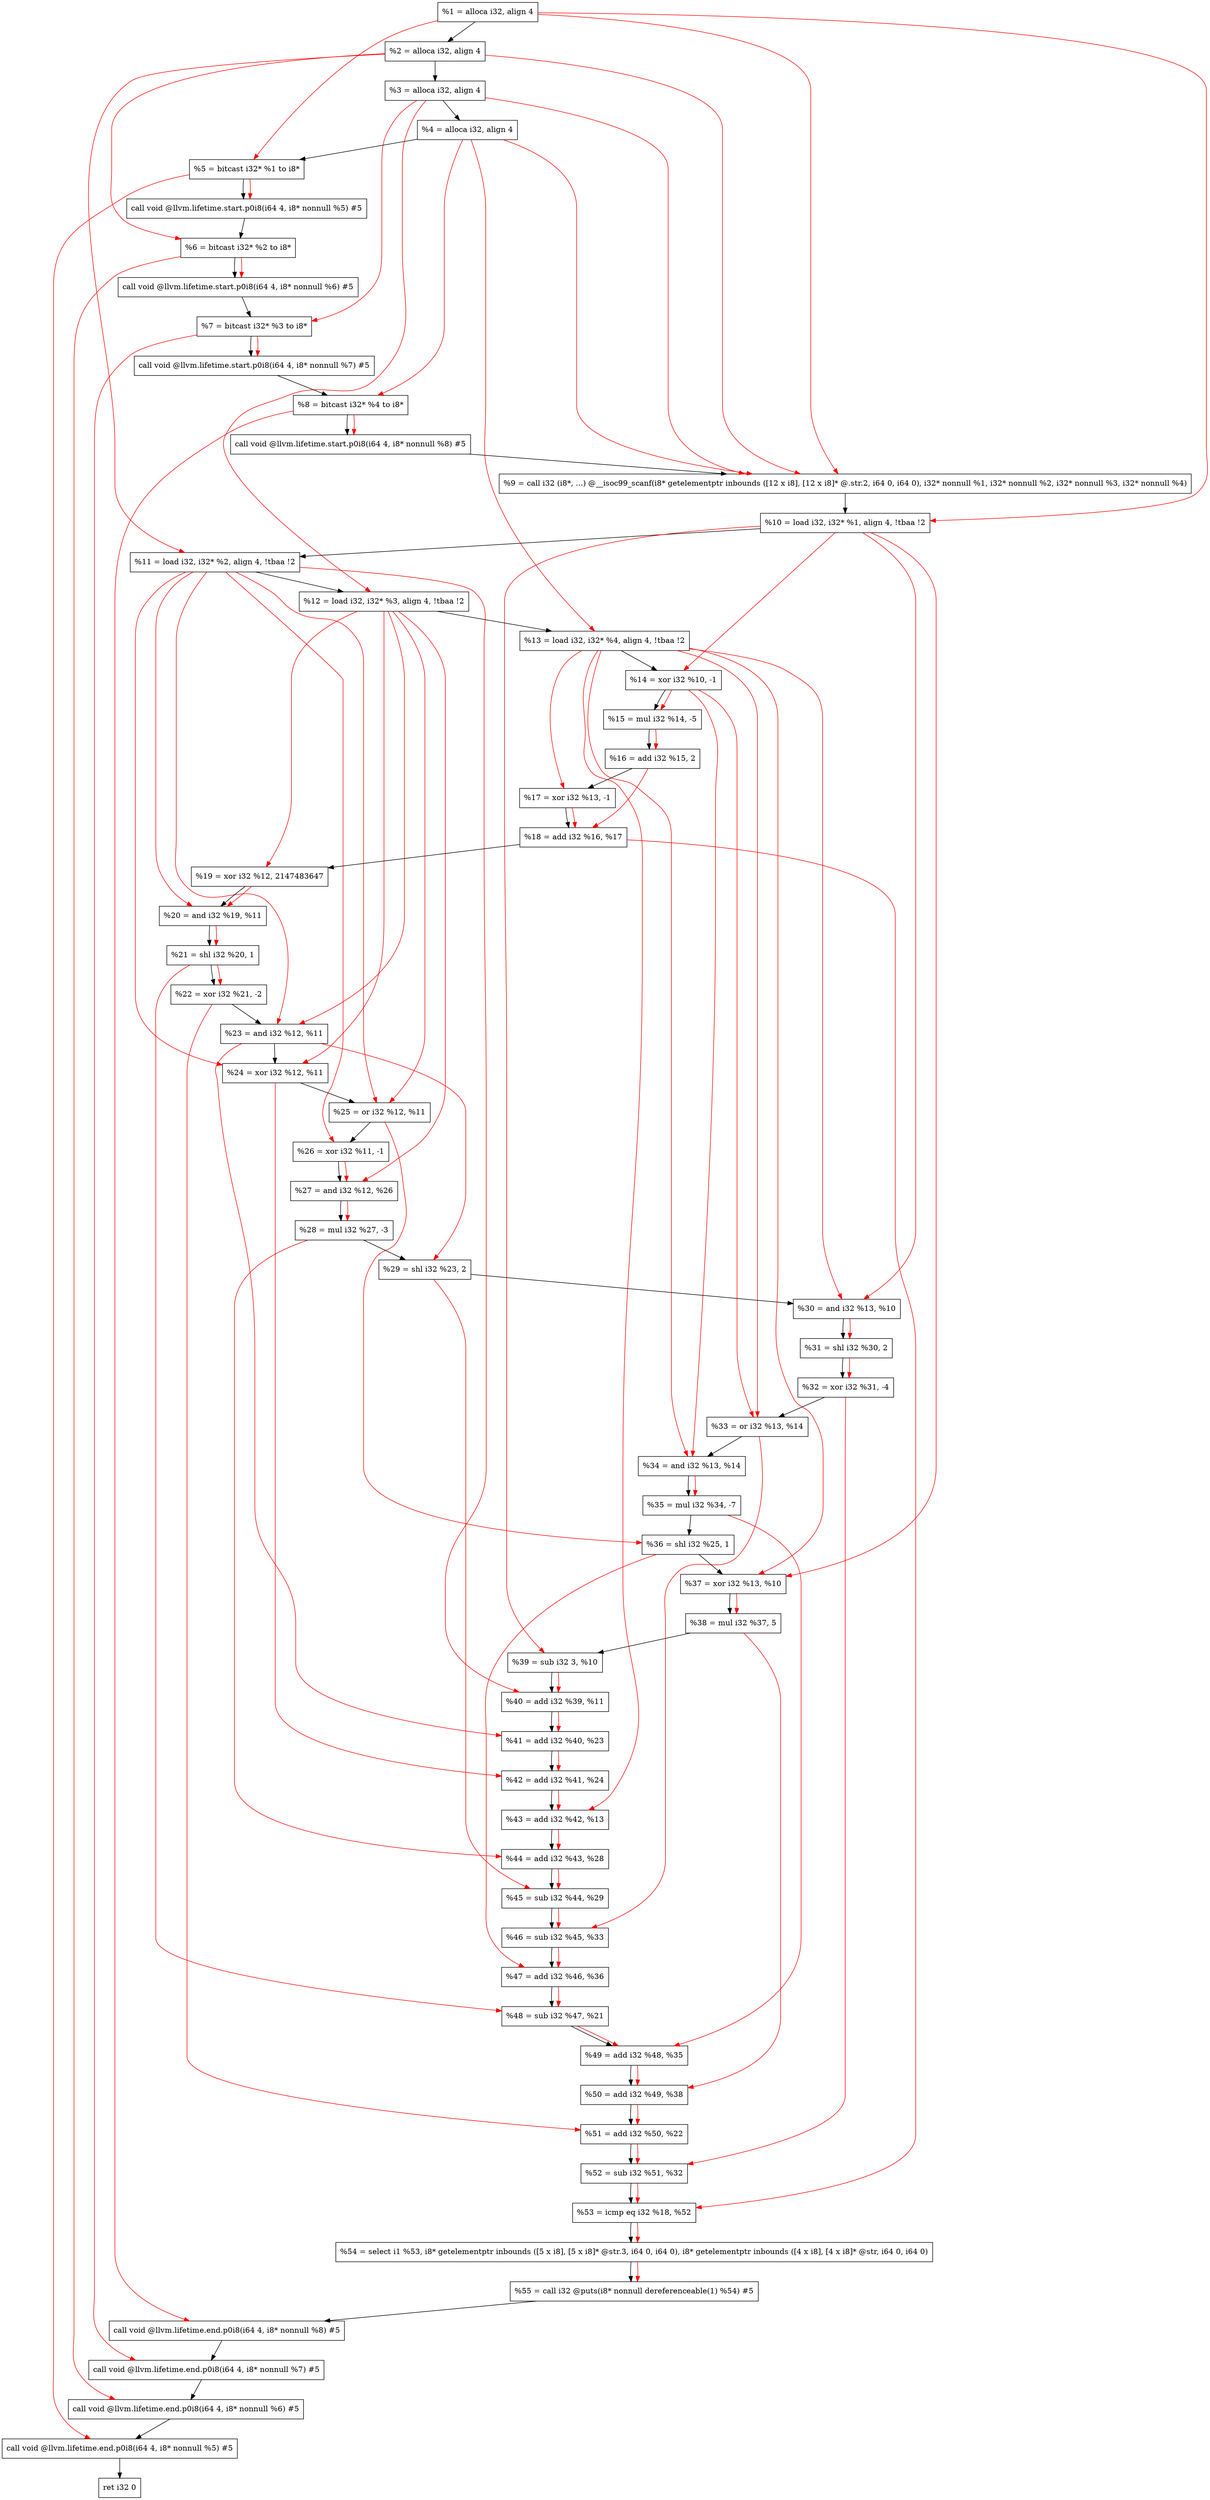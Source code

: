 digraph "DFG for'main' function" {
	Node0x1b67d38[shape=record, label="  %1 = alloca i32, align 4"];
	Node0x1b67db8[shape=record, label="  %2 = alloca i32, align 4"];
	Node0x1b67e48[shape=record, label="  %3 = alloca i32, align 4"];
	Node0x1b67ea8[shape=record, label="  %4 = alloca i32, align 4"];
	Node0x1b67f58[shape=record, label="  %5 = bitcast i32* %1 to i8*"];
	Node0x1b68388[shape=record, label="  call void @llvm.lifetime.start.p0i8(i64 4, i8* nonnull %5) #5"];
	Node0x1b68468[shape=record, label="  %6 = bitcast i32* %2 to i8*"];
	Node0x1b68568[shape=record, label="  call void @llvm.lifetime.start.p0i8(i64 4, i8* nonnull %6) #5"];
	Node0x1b68628[shape=record, label="  %7 = bitcast i32* %3 to i8*"];
	Node0x1b686d8[shape=record, label="  call void @llvm.lifetime.start.p0i8(i64 4, i8* nonnull %7) #5"];
	Node0x1b68798[shape=record, label="  %8 = bitcast i32* %4 to i8*"];
	Node0x1b68848[shape=record, label="  call void @llvm.lifetime.start.p0i8(i64 4, i8* nonnull %8) #5"];
	Node0x1b62b60[shape=record, label="  %9 = call i32 (i8*, ...) @__isoc99_scanf(i8* getelementptr inbounds ([12 x i8], [12 x i8]* @.str.2, i64 0, i64 0), i32* nonnull %1, i32* nonnull %2, i32* nonnull %3, i32* nonnull %4)"];
	Node0x1b68a48[shape=record, label="  %10 = load i32, i32* %1, align 4, !tbaa !2"];
	Node0x1b699b8[shape=record, label="  %11 = load i32, i32* %2, align 4, !tbaa !2"];
	Node0x1b6a028[shape=record, label="  %12 = load i32, i32* %3, align 4, !tbaa !2"];
	Node0x1b6a088[shape=record, label="  %13 = load i32, i32* %4, align 4, !tbaa !2"];
	Node0x1b6a100[shape=record, label="  %14 = xor i32 %10, -1"];
	Node0x1b6a170[shape=record, label="  %15 = mul i32 %14, -5"];
	Node0x1b6a1e0[shape=record, label="  %16 = add i32 %15, 2"];
	Node0x1b6a250[shape=record, label="  %17 = xor i32 %13, -1"];
	Node0x1b6a2c0[shape=record, label="  %18 = add i32 %16, %17"];
	Node0x1b6a330[shape=record, label="  %19 = xor i32 %12, 2147483647"];
	Node0x1b6a3a0[shape=record, label="  %20 = and i32 %19, %11"];
	Node0x1b6a410[shape=record, label="  %21 = shl i32 %20, 1"];
	Node0x1b6a480[shape=record, label="  %22 = xor i32 %21, -2"];
	Node0x1b6a4f0[shape=record, label="  %23 = and i32 %12, %11"];
	Node0x1b6a560[shape=record, label="  %24 = xor i32 %12, %11"];
	Node0x1b6a5d0[shape=record, label="  %25 = or i32 %12, %11"];
	Node0x1b6a640[shape=record, label="  %26 = xor i32 %11, -1"];
	Node0x1b6a6b0[shape=record, label="  %27 = and i32 %12, %26"];
	Node0x1b6a720[shape=record, label="  %28 = mul i32 %27, -3"];
	Node0x1b6a790[shape=record, label="  %29 = shl i32 %23, 2"];
	Node0x1b6a800[shape=record, label="  %30 = and i32 %13, %10"];
	Node0x1b6a870[shape=record, label="  %31 = shl i32 %30, 2"];
	Node0x1b6a8e0[shape=record, label="  %32 = xor i32 %31, -4"];
	Node0x1b6a950[shape=record, label="  %33 = or i32 %13, %14"];
	Node0x1b6a9c0[shape=record, label="  %34 = and i32 %13, %14"];
	Node0x1b6aa30[shape=record, label="  %35 = mul i32 %34, -7"];
	Node0x1b6aaa0[shape=record, label="  %36 = shl i32 %25, 1"];
	Node0x1b6ab10[shape=record, label="  %37 = xor i32 %13, %10"];
	Node0x1b6ab80[shape=record, label="  %38 = mul i32 %37, 5"];
	Node0x1b6ac20[shape=record, label="  %39 = sub i32 3, %10"];
	Node0x1b6ac90[shape=record, label="  %40 = add i32 %39, %11"];
	Node0x1b6ad00[shape=record, label="  %41 = add i32 %40, %23"];
	Node0x1b6ad70[shape=record, label="  %42 = add i32 %41, %24"];
	Node0x1b6ade0[shape=record, label="  %43 = add i32 %42, %13"];
	Node0x1b6ae50[shape=record, label="  %44 = add i32 %43, %28"];
	Node0x1b6aec0[shape=record, label="  %45 = sub i32 %44, %29"];
	Node0x1b6af30[shape=record, label="  %46 = sub i32 %45, %33"];
	Node0x1b6afa0[shape=record, label="  %47 = add i32 %46, %36"];
	Node0x1b6b010[shape=record, label="  %48 = sub i32 %47, %21"];
	Node0x1b6b080[shape=record, label="  %49 = add i32 %48, %35"];
	Node0x1b6b0f0[shape=record, label="  %50 = add i32 %49, %38"];
	Node0x1b6b160[shape=record, label="  %51 = add i32 %50, %22"];
	Node0x1b6b1d0[shape=record, label="  %52 = sub i32 %51, %32"];
	Node0x1b6b240[shape=record, label="  %53 = icmp eq i32 %18, %52"];
	Node0x1b078b8[shape=record, label="  %54 = select i1 %53, i8* getelementptr inbounds ([5 x i8], [5 x i8]* @str.3, i64 0, i64 0), i8* getelementptr inbounds ([4 x i8], [4 x i8]* @str, i64 0, i64 0)"];
	Node0x1b6b2d0[shape=record, label="  %55 = call i32 @puts(i8* nonnull dereferenceable(1) %54) #5"];
	Node0x1b6b578[shape=record, label="  call void @llvm.lifetime.end.p0i8(i64 4, i8* nonnull %8) #5"];
	Node0x1b6b6d8[shape=record, label="  call void @llvm.lifetime.end.p0i8(i64 4, i8* nonnull %7) #5"];
	Node0x1b6b7e8[shape=record, label="  call void @llvm.lifetime.end.p0i8(i64 4, i8* nonnull %6) #5"];
	Node0x1b6b8f8[shape=record, label="  call void @llvm.lifetime.end.p0i8(i64 4, i8* nonnull %5) #5"];
	Node0x1b6b9b8[shape=record, label="  ret i32 0"];
	Node0x1b67d38 -> Node0x1b67db8;
	Node0x1b67db8 -> Node0x1b67e48;
	Node0x1b67e48 -> Node0x1b67ea8;
	Node0x1b67ea8 -> Node0x1b67f58;
	Node0x1b67f58 -> Node0x1b68388;
	Node0x1b68388 -> Node0x1b68468;
	Node0x1b68468 -> Node0x1b68568;
	Node0x1b68568 -> Node0x1b68628;
	Node0x1b68628 -> Node0x1b686d8;
	Node0x1b686d8 -> Node0x1b68798;
	Node0x1b68798 -> Node0x1b68848;
	Node0x1b68848 -> Node0x1b62b60;
	Node0x1b62b60 -> Node0x1b68a48;
	Node0x1b68a48 -> Node0x1b699b8;
	Node0x1b699b8 -> Node0x1b6a028;
	Node0x1b6a028 -> Node0x1b6a088;
	Node0x1b6a088 -> Node0x1b6a100;
	Node0x1b6a100 -> Node0x1b6a170;
	Node0x1b6a170 -> Node0x1b6a1e0;
	Node0x1b6a1e0 -> Node0x1b6a250;
	Node0x1b6a250 -> Node0x1b6a2c0;
	Node0x1b6a2c0 -> Node0x1b6a330;
	Node0x1b6a330 -> Node0x1b6a3a0;
	Node0x1b6a3a0 -> Node0x1b6a410;
	Node0x1b6a410 -> Node0x1b6a480;
	Node0x1b6a480 -> Node0x1b6a4f0;
	Node0x1b6a4f0 -> Node0x1b6a560;
	Node0x1b6a560 -> Node0x1b6a5d0;
	Node0x1b6a5d0 -> Node0x1b6a640;
	Node0x1b6a640 -> Node0x1b6a6b0;
	Node0x1b6a6b0 -> Node0x1b6a720;
	Node0x1b6a720 -> Node0x1b6a790;
	Node0x1b6a790 -> Node0x1b6a800;
	Node0x1b6a800 -> Node0x1b6a870;
	Node0x1b6a870 -> Node0x1b6a8e0;
	Node0x1b6a8e0 -> Node0x1b6a950;
	Node0x1b6a950 -> Node0x1b6a9c0;
	Node0x1b6a9c0 -> Node0x1b6aa30;
	Node0x1b6aa30 -> Node0x1b6aaa0;
	Node0x1b6aaa0 -> Node0x1b6ab10;
	Node0x1b6ab10 -> Node0x1b6ab80;
	Node0x1b6ab80 -> Node0x1b6ac20;
	Node0x1b6ac20 -> Node0x1b6ac90;
	Node0x1b6ac90 -> Node0x1b6ad00;
	Node0x1b6ad00 -> Node0x1b6ad70;
	Node0x1b6ad70 -> Node0x1b6ade0;
	Node0x1b6ade0 -> Node0x1b6ae50;
	Node0x1b6ae50 -> Node0x1b6aec0;
	Node0x1b6aec0 -> Node0x1b6af30;
	Node0x1b6af30 -> Node0x1b6afa0;
	Node0x1b6afa0 -> Node0x1b6b010;
	Node0x1b6b010 -> Node0x1b6b080;
	Node0x1b6b080 -> Node0x1b6b0f0;
	Node0x1b6b0f0 -> Node0x1b6b160;
	Node0x1b6b160 -> Node0x1b6b1d0;
	Node0x1b6b1d0 -> Node0x1b6b240;
	Node0x1b6b240 -> Node0x1b078b8;
	Node0x1b078b8 -> Node0x1b6b2d0;
	Node0x1b6b2d0 -> Node0x1b6b578;
	Node0x1b6b578 -> Node0x1b6b6d8;
	Node0x1b6b6d8 -> Node0x1b6b7e8;
	Node0x1b6b7e8 -> Node0x1b6b8f8;
	Node0x1b6b8f8 -> Node0x1b6b9b8;
edge [color=red]
	Node0x1b67d38 -> Node0x1b67f58;
	Node0x1b67f58 -> Node0x1b68388;
	Node0x1b67db8 -> Node0x1b68468;
	Node0x1b68468 -> Node0x1b68568;
	Node0x1b67e48 -> Node0x1b68628;
	Node0x1b68628 -> Node0x1b686d8;
	Node0x1b67ea8 -> Node0x1b68798;
	Node0x1b68798 -> Node0x1b68848;
	Node0x1b67d38 -> Node0x1b62b60;
	Node0x1b67db8 -> Node0x1b62b60;
	Node0x1b67e48 -> Node0x1b62b60;
	Node0x1b67ea8 -> Node0x1b62b60;
	Node0x1b67d38 -> Node0x1b68a48;
	Node0x1b67db8 -> Node0x1b699b8;
	Node0x1b67e48 -> Node0x1b6a028;
	Node0x1b67ea8 -> Node0x1b6a088;
	Node0x1b68a48 -> Node0x1b6a100;
	Node0x1b6a100 -> Node0x1b6a170;
	Node0x1b6a170 -> Node0x1b6a1e0;
	Node0x1b6a088 -> Node0x1b6a250;
	Node0x1b6a1e0 -> Node0x1b6a2c0;
	Node0x1b6a250 -> Node0x1b6a2c0;
	Node0x1b6a028 -> Node0x1b6a330;
	Node0x1b6a330 -> Node0x1b6a3a0;
	Node0x1b699b8 -> Node0x1b6a3a0;
	Node0x1b6a3a0 -> Node0x1b6a410;
	Node0x1b6a410 -> Node0x1b6a480;
	Node0x1b6a028 -> Node0x1b6a4f0;
	Node0x1b699b8 -> Node0x1b6a4f0;
	Node0x1b6a028 -> Node0x1b6a560;
	Node0x1b699b8 -> Node0x1b6a560;
	Node0x1b6a028 -> Node0x1b6a5d0;
	Node0x1b699b8 -> Node0x1b6a5d0;
	Node0x1b699b8 -> Node0x1b6a640;
	Node0x1b6a028 -> Node0x1b6a6b0;
	Node0x1b6a640 -> Node0x1b6a6b0;
	Node0x1b6a6b0 -> Node0x1b6a720;
	Node0x1b6a4f0 -> Node0x1b6a790;
	Node0x1b6a088 -> Node0x1b6a800;
	Node0x1b68a48 -> Node0x1b6a800;
	Node0x1b6a800 -> Node0x1b6a870;
	Node0x1b6a870 -> Node0x1b6a8e0;
	Node0x1b6a088 -> Node0x1b6a950;
	Node0x1b6a100 -> Node0x1b6a950;
	Node0x1b6a088 -> Node0x1b6a9c0;
	Node0x1b6a100 -> Node0x1b6a9c0;
	Node0x1b6a9c0 -> Node0x1b6aa30;
	Node0x1b6a5d0 -> Node0x1b6aaa0;
	Node0x1b6a088 -> Node0x1b6ab10;
	Node0x1b68a48 -> Node0x1b6ab10;
	Node0x1b6ab10 -> Node0x1b6ab80;
	Node0x1b68a48 -> Node0x1b6ac20;
	Node0x1b6ac20 -> Node0x1b6ac90;
	Node0x1b699b8 -> Node0x1b6ac90;
	Node0x1b6ac90 -> Node0x1b6ad00;
	Node0x1b6a4f0 -> Node0x1b6ad00;
	Node0x1b6ad00 -> Node0x1b6ad70;
	Node0x1b6a560 -> Node0x1b6ad70;
	Node0x1b6ad70 -> Node0x1b6ade0;
	Node0x1b6a088 -> Node0x1b6ade0;
	Node0x1b6ade0 -> Node0x1b6ae50;
	Node0x1b6a720 -> Node0x1b6ae50;
	Node0x1b6ae50 -> Node0x1b6aec0;
	Node0x1b6a790 -> Node0x1b6aec0;
	Node0x1b6aec0 -> Node0x1b6af30;
	Node0x1b6a950 -> Node0x1b6af30;
	Node0x1b6af30 -> Node0x1b6afa0;
	Node0x1b6aaa0 -> Node0x1b6afa0;
	Node0x1b6afa0 -> Node0x1b6b010;
	Node0x1b6a410 -> Node0x1b6b010;
	Node0x1b6b010 -> Node0x1b6b080;
	Node0x1b6aa30 -> Node0x1b6b080;
	Node0x1b6b080 -> Node0x1b6b0f0;
	Node0x1b6ab80 -> Node0x1b6b0f0;
	Node0x1b6b0f0 -> Node0x1b6b160;
	Node0x1b6a480 -> Node0x1b6b160;
	Node0x1b6b160 -> Node0x1b6b1d0;
	Node0x1b6a8e0 -> Node0x1b6b1d0;
	Node0x1b6a2c0 -> Node0x1b6b240;
	Node0x1b6b1d0 -> Node0x1b6b240;
	Node0x1b6b240 -> Node0x1b078b8;
	Node0x1b078b8 -> Node0x1b6b2d0;
	Node0x1b68798 -> Node0x1b6b578;
	Node0x1b68628 -> Node0x1b6b6d8;
	Node0x1b68468 -> Node0x1b6b7e8;
	Node0x1b67f58 -> Node0x1b6b8f8;
}
